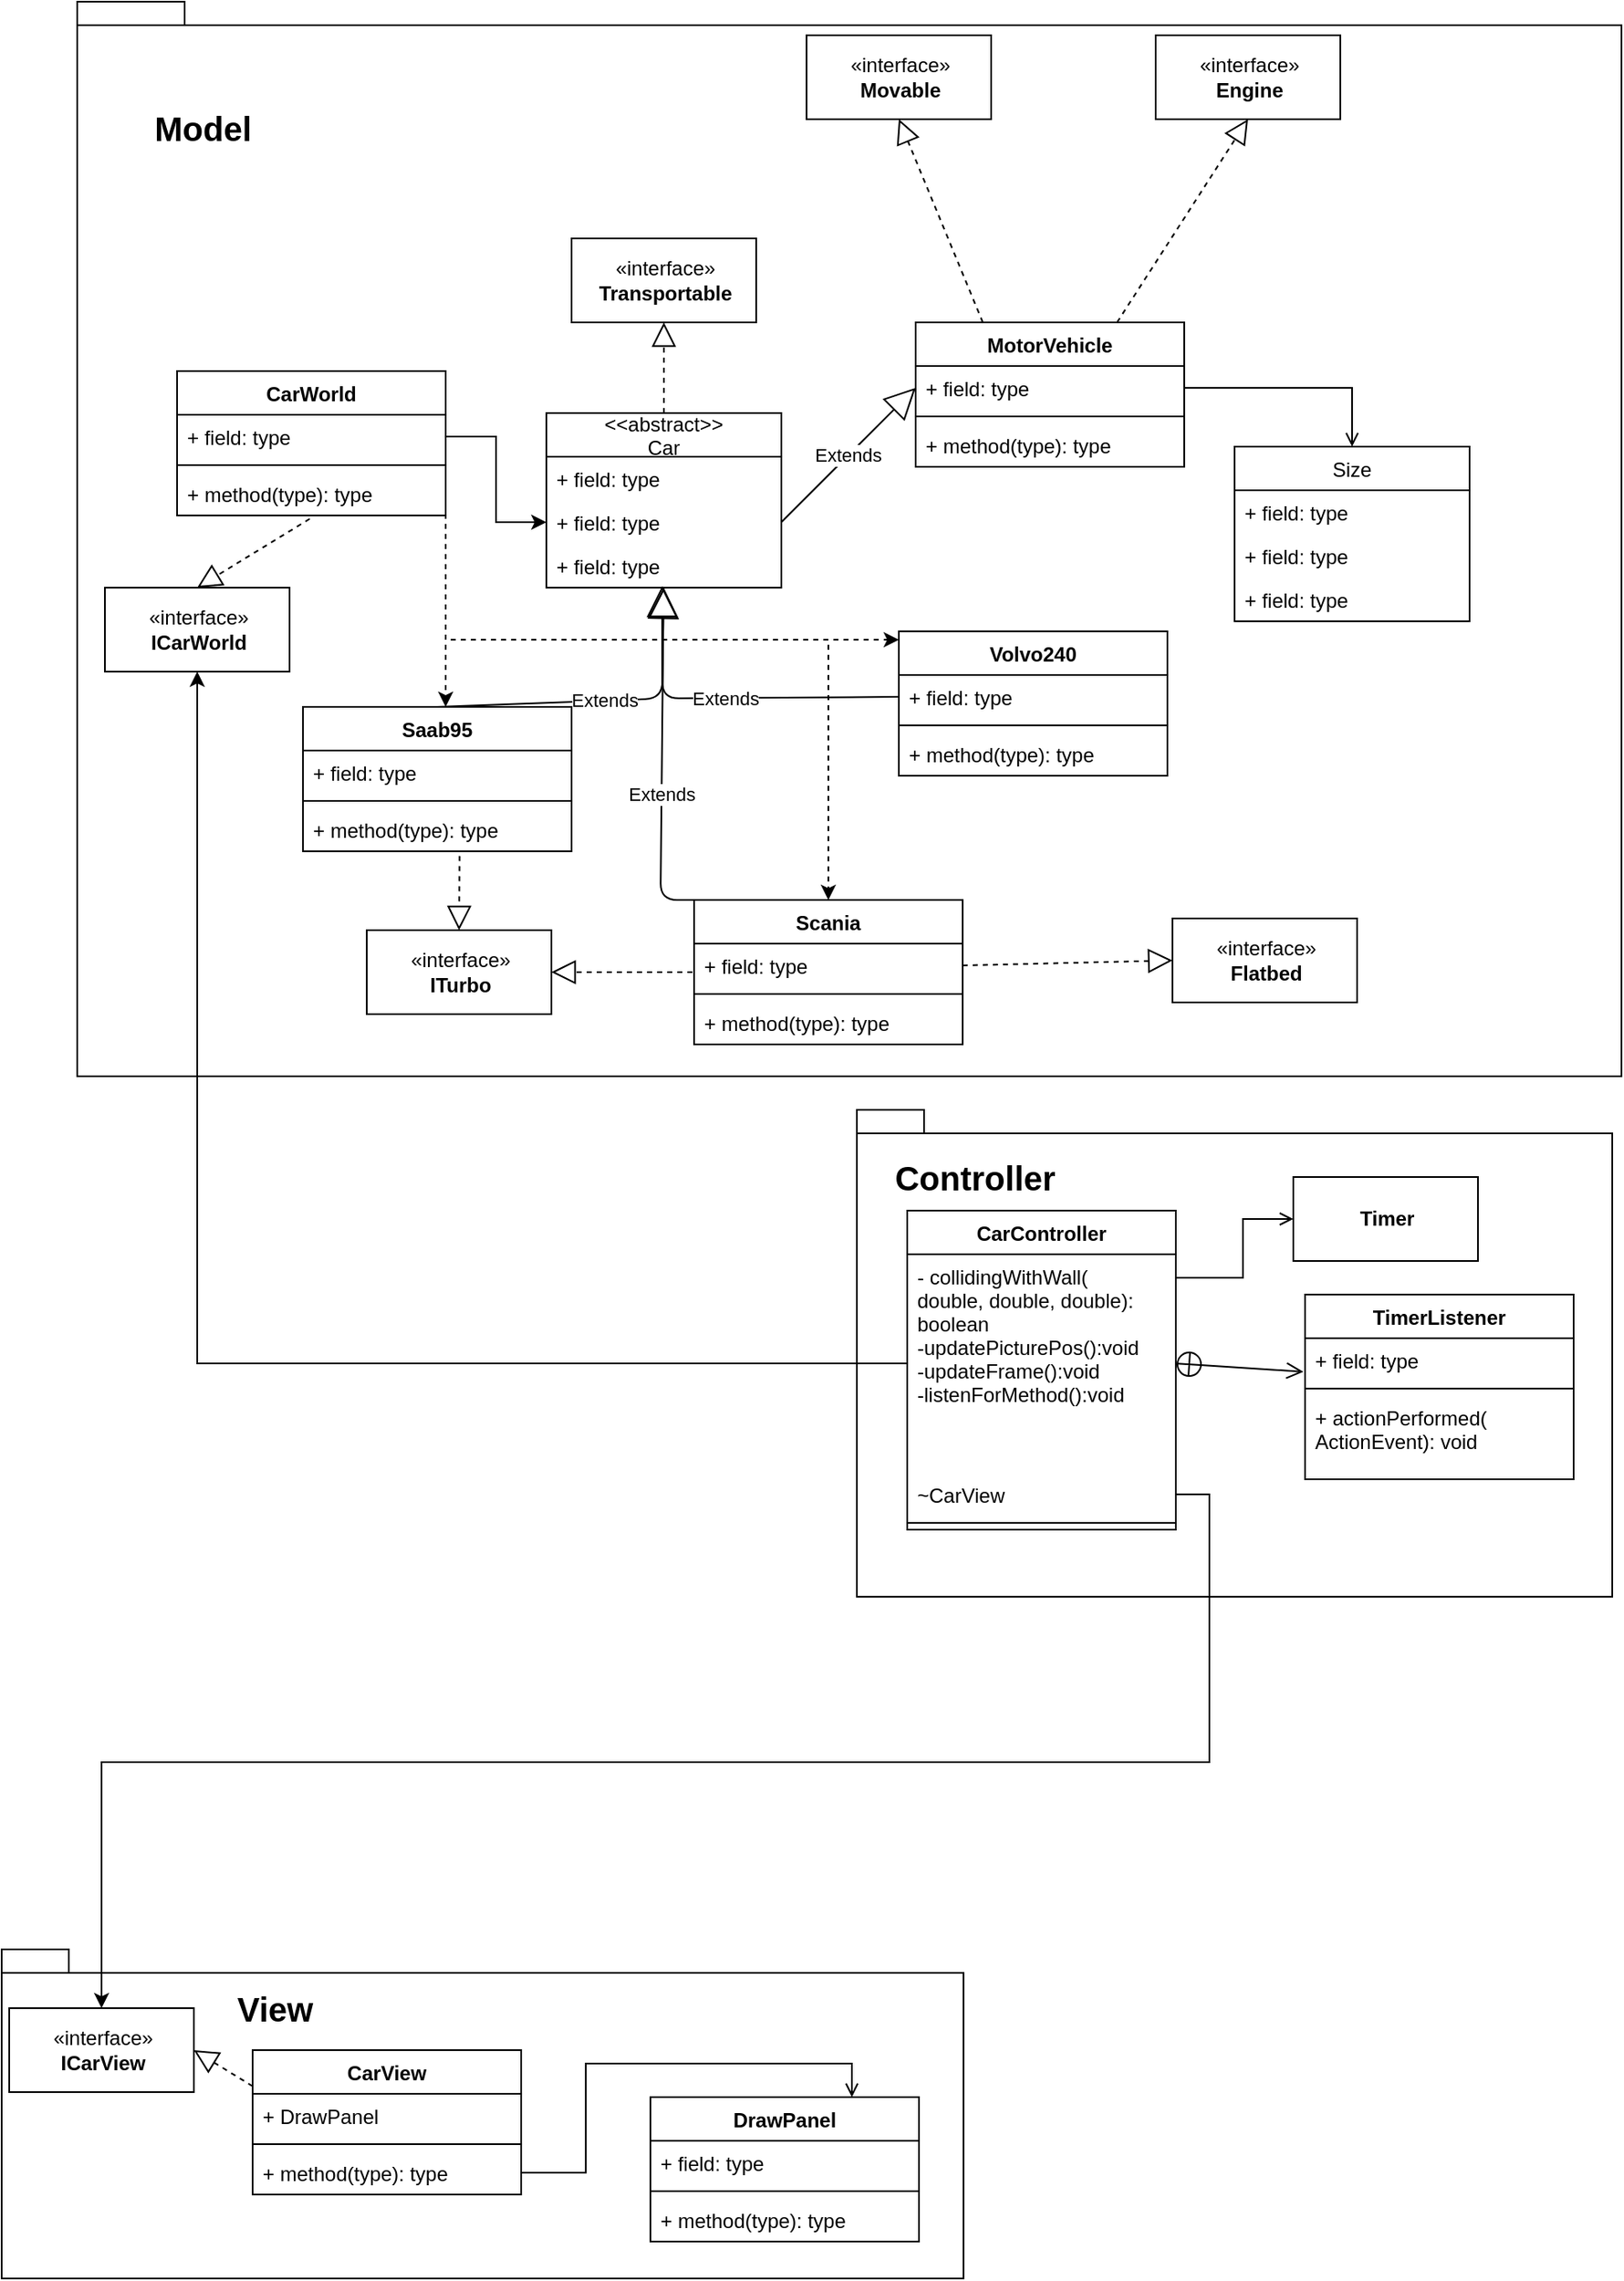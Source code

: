 <mxfile version="12.3.3" type="github" pages="1">
  <diagram name="Page-1" id="b5b7bab2-c9e2-2cf4-8b2a-24fd1a2a6d21">
    <mxGraphModel dx="1221" dy="1851" grid="1" gridSize="10" guides="1" tooltips="1" connect="1" arrows="1" fold="1" page="1" pageScale="1" pageWidth="1027" pageHeight="1169" background="#ffffff" math="0" shadow="0">
      <root>
        <mxCell id="0"/>
        <mxCell id="1" parent="0"/>
        <mxCell id="50sDM0IluNqHPnj_dnaF-17" value="" style="shape=folder;fontStyle=1;spacingTop=10;tabWidth=40;tabHeight=14;tabPosition=left;html=1;" parent="1" vertex="1">
          <mxGeometry x="517.5" y="-460" width="450" height="290" as="geometry"/>
        </mxCell>
        <mxCell id="50sDM0IluNqHPnj_dnaF-10" value="" style="shape=folder;fontStyle=1;spacingTop=10;tabWidth=40;tabHeight=14;tabPosition=left;html=1;" parent="1" vertex="1">
          <mxGeometry x="8" y="40" width="573" height="196" as="geometry"/>
        </mxCell>
        <mxCell id="50sDM0IluNqHPnj_dnaF-9" value="" style="shape=folder;fontStyle=1;spacingTop=10;tabWidth=40;tabHeight=14;tabPosition=left;html=1;" parent="1" vertex="1">
          <mxGeometry x="53" y="-1120" width="920" height="640" as="geometry"/>
        </mxCell>
        <mxCell id="A2BCTbo7lUN5HEoxAGUj-3" value="&lt;&lt;abstract&gt;&gt;&#xa;Car" style="swimlane;fontStyle=0;childLayout=stackLayout;horizontal=1;startSize=26;fillColor=none;horizontalStack=0;resizeParent=1;resizeParentMax=0;resizeLast=0;collapsible=1;marginBottom=0;" parent="1" vertex="1">
          <mxGeometry x="332.5" y="-875" width="140" height="104" as="geometry"/>
        </mxCell>
        <mxCell id="A2BCTbo7lUN5HEoxAGUj-4" value="+ field: type" style="text;strokeColor=none;fillColor=none;align=left;verticalAlign=top;spacingLeft=4;spacingRight=4;overflow=hidden;rotatable=0;points=[[0,0.5],[1,0.5]];portConstraint=eastwest;" parent="A2BCTbo7lUN5HEoxAGUj-3" vertex="1">
          <mxGeometry y="26" width="140" height="26" as="geometry"/>
        </mxCell>
        <mxCell id="A2BCTbo7lUN5HEoxAGUj-5" value="+ field: type" style="text;strokeColor=none;fillColor=none;align=left;verticalAlign=top;spacingLeft=4;spacingRight=4;overflow=hidden;rotatable=0;points=[[0,0.5],[1,0.5]];portConstraint=eastwest;" parent="A2BCTbo7lUN5HEoxAGUj-3" vertex="1">
          <mxGeometry y="52" width="140" height="26" as="geometry"/>
        </mxCell>
        <mxCell id="A2BCTbo7lUN5HEoxAGUj-6" value="+ field: type" style="text;strokeColor=none;fillColor=none;align=left;verticalAlign=top;spacingLeft=4;spacingRight=4;overflow=hidden;rotatable=0;points=[[0,0.5],[1,0.5]];portConstraint=eastwest;" parent="A2BCTbo7lUN5HEoxAGUj-3" vertex="1">
          <mxGeometry y="78" width="140" height="26" as="geometry"/>
        </mxCell>
        <mxCell id="A2BCTbo7lUN5HEoxAGUj-7" value="«interface»&lt;br&gt;&lt;b&gt;Transportable&lt;/b&gt;" style="html=1;" parent="1" vertex="1">
          <mxGeometry x="347.5" y="-979" width="110" height="50" as="geometry"/>
        </mxCell>
        <mxCell id="A2BCTbo7lUN5HEoxAGUj-8" value="«interface»&lt;br&gt;&lt;b&gt;ITurbo&lt;/b&gt;" style="html=1;" parent="1" vertex="1">
          <mxGeometry x="225.5" y="-567" width="110" height="50" as="geometry"/>
        </mxCell>
        <mxCell id="A2BCTbo7lUN5HEoxAGUj-9" value="«interface»&lt;br&gt;&lt;b&gt;Flatbed&lt;/b&gt;" style="html=1;" parent="1" vertex="1">
          <mxGeometry x="705.5" y="-574" width="110" height="50" as="geometry"/>
        </mxCell>
        <mxCell id="A2BCTbo7lUN5HEoxAGUj-10" value="«interface»&lt;br&gt;&lt;b&gt;Engine&lt;/b&gt;" style="html=1;" parent="1" vertex="1">
          <mxGeometry x="695.5" y="-1100" width="110" height="50" as="geometry"/>
        </mxCell>
        <mxCell id="A2BCTbo7lUN5HEoxAGUj-11" value="«interface»&lt;br&gt;&lt;b&gt;Movable&lt;/b&gt;" style="html=1;" parent="1" vertex="1">
          <mxGeometry x="487.5" y="-1100" width="110" height="50" as="geometry"/>
        </mxCell>
        <mxCell id="A2BCTbo7lUN5HEoxAGUj-12" value="" style="endArrow=block;dashed=1;endFill=0;endSize=12;html=1;entryX=0.5;entryY=1;entryDx=0;entryDy=0;exitX=0.5;exitY=0;exitDx=0;exitDy=0;" parent="1" source="A2BCTbo7lUN5HEoxAGUj-3" target="A2BCTbo7lUN5HEoxAGUj-7" edge="1">
          <mxGeometry width="160" relative="1" as="geometry">
            <mxPoint x="292.5" y="-915" as="sourcePoint"/>
            <mxPoint x="292.5" y="-785" as="targetPoint"/>
          </mxGeometry>
        </mxCell>
        <mxCell id="A2BCTbo7lUN5HEoxAGUj-13" value="MotorVehicle" style="swimlane;fontStyle=1;align=center;verticalAlign=top;childLayout=stackLayout;horizontal=1;startSize=26;horizontalStack=0;resizeParent=1;resizeParentMax=0;resizeLast=0;collapsible=1;marginBottom=0;" parent="1" vertex="1">
          <mxGeometry x="552.5" y="-929" width="160" height="86" as="geometry"/>
        </mxCell>
        <mxCell id="A2BCTbo7lUN5HEoxAGUj-14" value="+ field: type" style="text;strokeColor=none;fillColor=none;align=left;verticalAlign=top;spacingLeft=4;spacingRight=4;overflow=hidden;rotatable=0;points=[[0,0.5],[1,0.5]];portConstraint=eastwest;" parent="A2BCTbo7lUN5HEoxAGUj-13" vertex="1">
          <mxGeometry y="26" width="160" height="26" as="geometry"/>
        </mxCell>
        <mxCell id="A2BCTbo7lUN5HEoxAGUj-15" value="" style="line;strokeWidth=1;fillColor=none;align=left;verticalAlign=middle;spacingTop=-1;spacingLeft=3;spacingRight=3;rotatable=0;labelPosition=right;points=[];portConstraint=eastwest;" parent="A2BCTbo7lUN5HEoxAGUj-13" vertex="1">
          <mxGeometry y="52" width="160" height="8" as="geometry"/>
        </mxCell>
        <mxCell id="A2BCTbo7lUN5HEoxAGUj-16" value="+ method(type): type" style="text;strokeColor=none;fillColor=none;align=left;verticalAlign=top;spacingLeft=4;spacingRight=4;overflow=hidden;rotatable=0;points=[[0,0.5],[1,0.5]];portConstraint=eastwest;" parent="A2BCTbo7lUN5HEoxAGUj-13" vertex="1">
          <mxGeometry y="60" width="160" height="26" as="geometry"/>
        </mxCell>
        <mxCell id="A2BCTbo7lUN5HEoxAGUj-18" value="Extends" style="endArrow=block;endSize=16;endFill=0;html=1;exitX=1;exitY=0.5;exitDx=0;exitDy=0;entryX=0;entryY=0.5;entryDx=0;entryDy=0;" parent="1" source="A2BCTbo7lUN5HEoxAGUj-5" target="A2BCTbo7lUN5HEoxAGUj-14" edge="1">
          <mxGeometry width="160" relative="1" as="geometry">
            <mxPoint x="292.5" y="-665" as="sourcePoint"/>
            <mxPoint x="452.5" y="-665" as="targetPoint"/>
          </mxGeometry>
        </mxCell>
        <mxCell id="A2BCTbo7lUN5HEoxAGUj-19" value="Saab95" style="swimlane;fontStyle=1;align=center;verticalAlign=top;childLayout=stackLayout;horizontal=1;startSize=26;horizontalStack=0;resizeParent=1;resizeParentMax=0;resizeLast=0;collapsible=1;marginBottom=0;" parent="1" vertex="1">
          <mxGeometry x="187.5" y="-700" width="160" height="86" as="geometry"/>
        </mxCell>
        <mxCell id="A2BCTbo7lUN5HEoxAGUj-20" value="+ field: type" style="text;strokeColor=none;fillColor=none;align=left;verticalAlign=top;spacingLeft=4;spacingRight=4;overflow=hidden;rotatable=0;points=[[0,0.5],[1,0.5]];portConstraint=eastwest;" parent="A2BCTbo7lUN5HEoxAGUj-19" vertex="1">
          <mxGeometry y="26" width="160" height="26" as="geometry"/>
        </mxCell>
        <mxCell id="A2BCTbo7lUN5HEoxAGUj-21" value="" style="line;strokeWidth=1;fillColor=none;align=left;verticalAlign=middle;spacingTop=-1;spacingLeft=3;spacingRight=3;rotatable=0;labelPosition=right;points=[];portConstraint=eastwest;" parent="A2BCTbo7lUN5HEoxAGUj-19" vertex="1">
          <mxGeometry y="52" width="160" height="8" as="geometry"/>
        </mxCell>
        <mxCell id="A2BCTbo7lUN5HEoxAGUj-22" value="+ method(type): type" style="text;strokeColor=none;fillColor=none;align=left;verticalAlign=top;spacingLeft=4;spacingRight=4;overflow=hidden;rotatable=0;points=[[0,0.5],[1,0.5]];portConstraint=eastwest;" parent="A2BCTbo7lUN5HEoxAGUj-19" vertex="1">
          <mxGeometry y="60" width="160" height="26" as="geometry"/>
        </mxCell>
        <mxCell id="A2BCTbo7lUN5HEoxAGUj-23" value="" style="endArrow=block;dashed=1;endFill=0;endSize=12;html=1;exitX=0.25;exitY=0;exitDx=0;exitDy=0;entryX=0.5;entryY=1;entryDx=0;entryDy=0;" parent="1" source="A2BCTbo7lUN5HEoxAGUj-13" target="A2BCTbo7lUN5HEoxAGUj-11" edge="1">
          <mxGeometry width="160" relative="1" as="geometry">
            <mxPoint x="132.5" y="-655" as="sourcePoint"/>
            <mxPoint x="292.5" y="-655" as="targetPoint"/>
          </mxGeometry>
        </mxCell>
        <mxCell id="A2BCTbo7lUN5HEoxAGUj-24" value="Extends" style="endArrow=block;endSize=16;endFill=0;html=1;exitX=0.5;exitY=0;exitDx=0;exitDy=0;" parent="1" source="A2BCTbo7lUN5HEoxAGUj-19" target="A2BCTbo7lUN5HEoxAGUj-6" edge="1">
          <mxGeometry width="160" relative="1" as="geometry">
            <mxPoint x="262.5" y="-805" as="sourcePoint"/>
            <mxPoint x="212.5" y="-685" as="targetPoint"/>
            <Array as="points">
              <mxPoint x="401.5" y="-705"/>
            </Array>
          </mxGeometry>
        </mxCell>
        <mxCell id="A2BCTbo7lUN5HEoxAGUj-27" value="Volvo240" style="swimlane;fontStyle=1;align=center;verticalAlign=top;childLayout=stackLayout;horizontal=1;startSize=26;horizontalStack=0;resizeParent=1;resizeParentMax=0;resizeLast=0;collapsible=1;marginBottom=0;" parent="1" vertex="1">
          <mxGeometry x="542.5" y="-745" width="160" height="86" as="geometry"/>
        </mxCell>
        <mxCell id="A2BCTbo7lUN5HEoxAGUj-28" value="+ field: type" style="text;strokeColor=none;fillColor=none;align=left;verticalAlign=top;spacingLeft=4;spacingRight=4;overflow=hidden;rotatable=0;points=[[0,0.5],[1,0.5]];portConstraint=eastwest;" parent="A2BCTbo7lUN5HEoxAGUj-27" vertex="1">
          <mxGeometry y="26" width="160" height="26" as="geometry"/>
        </mxCell>
        <mxCell id="A2BCTbo7lUN5HEoxAGUj-29" value="" style="line;strokeWidth=1;fillColor=none;align=left;verticalAlign=middle;spacingTop=-1;spacingLeft=3;spacingRight=3;rotatable=0;labelPosition=right;points=[];portConstraint=eastwest;" parent="A2BCTbo7lUN5HEoxAGUj-27" vertex="1">
          <mxGeometry y="52" width="160" height="8" as="geometry"/>
        </mxCell>
        <mxCell id="A2BCTbo7lUN5HEoxAGUj-30" value="+ method(type): type" style="text;strokeColor=none;fillColor=none;align=left;verticalAlign=top;spacingLeft=4;spacingRight=4;overflow=hidden;rotatable=0;points=[[0,0.5],[1,0.5]];portConstraint=eastwest;" parent="A2BCTbo7lUN5HEoxAGUj-27" vertex="1">
          <mxGeometry y="60" width="160" height="26" as="geometry"/>
        </mxCell>
        <mxCell id="A2BCTbo7lUN5HEoxAGUj-31" value="Scania" style="swimlane;fontStyle=1;align=center;verticalAlign=top;childLayout=stackLayout;horizontal=1;startSize=26;horizontalStack=0;resizeParent=1;resizeParentMax=0;resizeLast=0;collapsible=1;marginBottom=0;" parent="1" vertex="1">
          <mxGeometry x="420.5" y="-585" width="160" height="86" as="geometry"/>
        </mxCell>
        <mxCell id="A2BCTbo7lUN5HEoxAGUj-32" value="+ field: type" style="text;strokeColor=none;fillColor=none;align=left;verticalAlign=top;spacingLeft=4;spacingRight=4;overflow=hidden;rotatable=0;points=[[0,0.5],[1,0.5]];portConstraint=eastwest;" parent="A2BCTbo7lUN5HEoxAGUj-31" vertex="1">
          <mxGeometry y="26" width="160" height="26" as="geometry"/>
        </mxCell>
        <mxCell id="A2BCTbo7lUN5HEoxAGUj-33" value="" style="line;strokeWidth=1;fillColor=none;align=left;verticalAlign=middle;spacingTop=-1;spacingLeft=3;spacingRight=3;rotatable=0;labelPosition=right;points=[];portConstraint=eastwest;" parent="A2BCTbo7lUN5HEoxAGUj-31" vertex="1">
          <mxGeometry y="52" width="160" height="8" as="geometry"/>
        </mxCell>
        <mxCell id="A2BCTbo7lUN5HEoxAGUj-34" value="+ method(type): type" style="text;strokeColor=none;fillColor=none;align=left;verticalAlign=top;spacingLeft=4;spacingRight=4;overflow=hidden;rotatable=0;points=[[0,0.5],[1,0.5]];portConstraint=eastwest;" parent="A2BCTbo7lUN5HEoxAGUj-31" vertex="1">
          <mxGeometry y="60" width="160" height="26" as="geometry"/>
        </mxCell>
        <mxCell id="A2BCTbo7lUN5HEoxAGUj-37" value="Extends" style="endArrow=block;endSize=16;endFill=0;html=1;exitX=0;exitY=0.5;exitDx=0;exitDy=0;entryX=0.493;entryY=0.962;entryDx=0;entryDy=0;entryPerimeter=0;" parent="1" source="A2BCTbo7lUN5HEoxAGUj-28" target="A2BCTbo7lUN5HEoxAGUj-6" edge="1">
          <mxGeometry width="160" relative="1" as="geometry">
            <mxPoint x="132.5" y="-655" as="sourcePoint"/>
            <mxPoint x="292.5" y="-655" as="targetPoint"/>
            <Array as="points">
              <mxPoint x="401.5" y="-705"/>
            </Array>
          </mxGeometry>
        </mxCell>
        <mxCell id="A2BCTbo7lUN5HEoxAGUj-38" value="Extends" style="endArrow=block;endSize=16;endFill=0;html=1;exitX=0.25;exitY=0;exitDx=0;exitDy=0;" parent="1" source="A2BCTbo7lUN5HEoxAGUj-31" target="A2BCTbo7lUN5HEoxAGUj-6" edge="1">
          <mxGeometry width="160" relative="1" as="geometry">
            <mxPoint x="105.5" y="-475" as="sourcePoint"/>
            <mxPoint x="375.5" y="-645" as="targetPoint"/>
            <Array as="points">
              <mxPoint x="400.5" y="-585"/>
            </Array>
          </mxGeometry>
        </mxCell>
        <mxCell id="A2BCTbo7lUN5HEoxAGUj-39" value="" style="endArrow=block;dashed=1;endFill=0;endSize=12;html=1;exitX=0.583;exitY=1.108;exitDx=0;exitDy=0;entryX=0.5;entryY=0;entryDx=0;entryDy=0;exitPerimeter=0;" parent="1" source="A2BCTbo7lUN5HEoxAGUj-22" target="A2BCTbo7lUN5HEoxAGUj-8" edge="1">
          <mxGeometry width="160" relative="1" as="geometry">
            <mxPoint x="105.5" y="-475" as="sourcePoint"/>
            <mxPoint x="265.5" y="-475" as="targetPoint"/>
          </mxGeometry>
        </mxCell>
        <mxCell id="A2BCTbo7lUN5HEoxAGUj-40" value="" style="endArrow=block;dashed=1;endFill=0;endSize=12;html=1;entryX=1;entryY=0.5;entryDx=0;entryDy=0;" parent="1" edge="1" target="A2BCTbo7lUN5HEoxAGUj-8">
          <mxGeometry width="160" relative="1" as="geometry">
            <mxPoint x="419.5" y="-542" as="sourcePoint"/>
            <mxPoint x="420.5" y="-546" as="targetPoint"/>
          </mxGeometry>
        </mxCell>
        <mxCell id="A2BCTbo7lUN5HEoxAGUj-41" value="" style="endArrow=block;dashed=1;endFill=0;endSize=12;html=1;exitX=1;exitY=0.5;exitDx=0;exitDy=0;entryX=0;entryY=0.5;entryDx=0;entryDy=0;" parent="1" source="A2BCTbo7lUN5HEoxAGUj-32" target="A2BCTbo7lUN5HEoxAGUj-9" edge="1">
          <mxGeometry width="160" relative="1" as="geometry">
            <mxPoint x="190.5" y="-444" as="sourcePoint"/>
            <mxPoint x="660.5" y="-484" as="targetPoint"/>
          </mxGeometry>
        </mxCell>
        <mxCell id="A2BCTbo7lUN5HEoxAGUj-48" value="Size" style="swimlane;fontStyle=0;childLayout=stackLayout;horizontal=1;startSize=26;fillColor=none;horizontalStack=0;resizeParent=1;resizeParentMax=0;resizeLast=0;collapsible=1;marginBottom=0;" parent="1" vertex="1">
          <mxGeometry x="742.5" y="-855" width="140" height="104" as="geometry"/>
        </mxCell>
        <mxCell id="A2BCTbo7lUN5HEoxAGUj-49" value="+ field: type" style="text;strokeColor=none;fillColor=none;align=left;verticalAlign=top;spacingLeft=4;spacingRight=4;overflow=hidden;rotatable=0;points=[[0,0.5],[1,0.5]];portConstraint=eastwest;" parent="A2BCTbo7lUN5HEoxAGUj-48" vertex="1">
          <mxGeometry y="26" width="140" height="26" as="geometry"/>
        </mxCell>
        <mxCell id="A2BCTbo7lUN5HEoxAGUj-50" value="+ field: type" style="text;strokeColor=none;fillColor=none;align=left;verticalAlign=top;spacingLeft=4;spacingRight=4;overflow=hidden;rotatable=0;points=[[0,0.5],[1,0.5]];portConstraint=eastwest;" parent="A2BCTbo7lUN5HEoxAGUj-48" vertex="1">
          <mxGeometry y="52" width="140" height="26" as="geometry"/>
        </mxCell>
        <mxCell id="A2BCTbo7lUN5HEoxAGUj-51" value="+ field: type" style="text;strokeColor=none;fillColor=none;align=left;verticalAlign=top;spacingLeft=4;spacingRight=4;overflow=hidden;rotatable=0;points=[[0,0.5],[1,0.5]];portConstraint=eastwest;" parent="A2BCTbo7lUN5HEoxAGUj-48" vertex="1">
          <mxGeometry y="78" width="140" height="26" as="geometry"/>
        </mxCell>
        <mxCell id="A2BCTbo7lUN5HEoxAGUj-53" style="edgeStyle=orthogonalEdgeStyle;rounded=0;orthogonalLoop=1;jettySize=auto;html=1;exitX=1;exitY=0.5;exitDx=0;exitDy=0;entryX=0.5;entryY=0;entryDx=0;entryDy=0;endArrow=open;endFill=0;" parent="1" source="A2BCTbo7lUN5HEoxAGUj-14" target="A2BCTbo7lUN5HEoxAGUj-48" edge="1">
          <mxGeometry relative="1" as="geometry"/>
        </mxCell>
        <mxCell id="A2BCTbo7lUN5HEoxAGUj-54" value="&lt;b&gt;Timer&lt;/b&gt;" style="html=1;" parent="1" vertex="1">
          <mxGeometry x="777.5" y="-420" width="110" height="50" as="geometry"/>
        </mxCell>
        <mxCell id="A2BCTbo7lUN5HEoxAGUj-55" value="CarView" style="swimlane;fontStyle=1;align=center;verticalAlign=top;childLayout=stackLayout;horizontal=1;startSize=26;horizontalStack=0;resizeParent=1;resizeParentMax=0;resizeLast=0;collapsible=1;marginBottom=0;" parent="1" vertex="1">
          <mxGeometry x="157.5" y="100" width="160" height="86" as="geometry"/>
        </mxCell>
        <mxCell id="A2BCTbo7lUN5HEoxAGUj-56" value="+ DrawPanel" style="text;strokeColor=none;fillColor=none;align=left;verticalAlign=top;spacingLeft=4;spacingRight=4;overflow=hidden;rotatable=0;points=[[0,0.5],[1,0.5]];portConstraint=eastwest;" parent="A2BCTbo7lUN5HEoxAGUj-55" vertex="1">
          <mxGeometry y="26" width="160" height="26" as="geometry"/>
        </mxCell>
        <mxCell id="A2BCTbo7lUN5HEoxAGUj-57" value="" style="line;strokeWidth=1;fillColor=none;align=left;verticalAlign=middle;spacingTop=-1;spacingLeft=3;spacingRight=3;rotatable=0;labelPosition=right;points=[];portConstraint=eastwest;" parent="A2BCTbo7lUN5HEoxAGUj-55" vertex="1">
          <mxGeometry y="52" width="160" height="8" as="geometry"/>
        </mxCell>
        <mxCell id="A2BCTbo7lUN5HEoxAGUj-58" value="+ method(type): type" style="text;strokeColor=none;fillColor=none;align=left;verticalAlign=top;spacingLeft=4;spacingRight=4;overflow=hidden;rotatable=0;points=[[0,0.5],[1,0.5]];portConstraint=eastwest;" parent="A2BCTbo7lUN5HEoxAGUj-55" vertex="1">
          <mxGeometry y="60" width="160" height="26" as="geometry"/>
        </mxCell>
        <mxCell id="A2BCTbo7lUN5HEoxAGUj-59" value="CarController" style="swimlane;fontStyle=1;align=center;verticalAlign=top;childLayout=stackLayout;horizontal=1;startSize=26;horizontalStack=0;resizeParent=1;resizeParentMax=0;resizeLast=0;collapsible=1;marginBottom=0;" parent="1" vertex="1">
          <mxGeometry x="547.5" y="-400" width="160" height="190" as="geometry">
            <mxRectangle x="30" y="404" width="110" height="26" as="alternateBounds"/>
          </mxGeometry>
        </mxCell>
        <mxCell id="A2BCTbo7lUN5HEoxAGUj-62" value="- collidingWithWall(&#xa;double, double, double): &#xa;boolean&#xa;-updatePicturePos():void&#xa;-updateFrame():void&#xa;-listenForMethod():void" style="text;strokeColor=none;fillColor=none;align=left;verticalAlign=top;spacingLeft=4;spacingRight=4;overflow=hidden;rotatable=0;points=[[0,0.5],[1,0.5]];portConstraint=eastwest;" parent="A2BCTbo7lUN5HEoxAGUj-59" vertex="1">
          <mxGeometry y="26" width="160" height="130" as="geometry"/>
        </mxCell>
        <mxCell id="A2BCTbo7lUN5HEoxAGUj-60" value="~CarView" style="text;strokeColor=none;fillColor=none;align=left;verticalAlign=top;spacingLeft=4;spacingRight=4;overflow=hidden;rotatable=0;points=[[0,0.5],[1,0.5]];portConstraint=eastwest;" parent="A2BCTbo7lUN5HEoxAGUj-59" vertex="1">
          <mxGeometry y="156" width="160" height="26" as="geometry"/>
        </mxCell>
        <mxCell id="A2BCTbo7lUN5HEoxAGUj-61" value="" style="line;strokeWidth=1;fillColor=none;align=left;verticalAlign=middle;spacingTop=-1;spacingLeft=3;spacingRight=3;rotatable=0;labelPosition=right;points=[];portConstraint=eastwest;" parent="A2BCTbo7lUN5HEoxAGUj-59" vertex="1">
          <mxGeometry y="182" width="160" height="8" as="geometry"/>
        </mxCell>
        <mxCell id="A2BCTbo7lUN5HEoxAGUj-65" style="edgeStyle=orthogonalEdgeStyle;rounded=0;orthogonalLoop=1;jettySize=auto;html=1;endArrow=open;endFill=0;" parent="1" edge="1">
          <mxGeometry relative="1" as="geometry">
            <mxPoint x="707.5" y="-360" as="sourcePoint"/>
            <mxPoint x="777.5" y="-395" as="targetPoint"/>
            <Array as="points">
              <mxPoint x="747.5" y="-360"/>
              <mxPoint x="747.5" y="-395"/>
            </Array>
          </mxGeometry>
        </mxCell>
        <mxCell id="A2BCTbo7lUN5HEoxAGUj-75" value="DrawPanel" style="swimlane;fontStyle=1;align=center;verticalAlign=top;childLayout=stackLayout;horizontal=1;startSize=26;horizontalStack=0;resizeParent=1;resizeParentMax=0;resizeLast=0;collapsible=1;marginBottom=0;" parent="1" vertex="1">
          <mxGeometry x="394.5" y="128" width="160" height="86" as="geometry"/>
        </mxCell>
        <mxCell id="A2BCTbo7lUN5HEoxAGUj-76" value="+ field: type" style="text;strokeColor=none;fillColor=none;align=left;verticalAlign=top;spacingLeft=4;spacingRight=4;overflow=hidden;rotatable=0;points=[[0,0.5],[1,0.5]];portConstraint=eastwest;" parent="A2BCTbo7lUN5HEoxAGUj-75" vertex="1">
          <mxGeometry y="26" width="160" height="26" as="geometry"/>
        </mxCell>
        <mxCell id="A2BCTbo7lUN5HEoxAGUj-77" value="" style="line;strokeWidth=1;fillColor=none;align=left;verticalAlign=middle;spacingTop=-1;spacingLeft=3;spacingRight=3;rotatable=0;labelPosition=right;points=[];portConstraint=eastwest;" parent="A2BCTbo7lUN5HEoxAGUj-75" vertex="1">
          <mxGeometry y="52" width="160" height="8" as="geometry"/>
        </mxCell>
        <mxCell id="A2BCTbo7lUN5HEoxAGUj-78" value="+ method(type): type" style="text;strokeColor=none;fillColor=none;align=left;verticalAlign=top;spacingLeft=4;spacingRight=4;overflow=hidden;rotatable=0;points=[[0,0.5],[1,0.5]];portConstraint=eastwest;" parent="A2BCTbo7lUN5HEoxAGUj-75" vertex="1">
          <mxGeometry y="60" width="160" height="26" as="geometry"/>
        </mxCell>
        <mxCell id="A2BCTbo7lUN5HEoxAGUj-79" style="edgeStyle=orthogonalEdgeStyle;rounded=0;orthogonalLoop=1;jettySize=auto;html=1;exitX=1;exitY=0.5;exitDx=0;exitDy=0;entryX=0.75;entryY=0;entryDx=0;entryDy=0;endArrow=open;endFill=0;" parent="1" source="A2BCTbo7lUN5HEoxAGUj-58" target="A2BCTbo7lUN5HEoxAGUj-75" edge="1">
          <mxGeometry relative="1" as="geometry"/>
        </mxCell>
        <mxCell id="50sDM0IluNqHPnj_dnaF-2" value="TimerListener" style="swimlane;fontStyle=1;align=center;verticalAlign=top;childLayout=stackLayout;horizontal=1;startSize=26;horizontalStack=0;resizeParent=1;resizeParentMax=0;resizeLast=0;collapsible=1;marginBottom=0;" parent="1" vertex="1">
          <mxGeometry x="784.5" y="-350" width="160" height="110" as="geometry"/>
        </mxCell>
        <mxCell id="50sDM0IluNqHPnj_dnaF-3" value="+ field: type" style="text;strokeColor=none;fillColor=none;align=left;verticalAlign=top;spacingLeft=4;spacingRight=4;overflow=hidden;rotatable=0;points=[[0,0.5],[1,0.5]];portConstraint=eastwest;" parent="50sDM0IluNqHPnj_dnaF-2" vertex="1">
          <mxGeometry y="26" width="160" height="26" as="geometry"/>
        </mxCell>
        <mxCell id="50sDM0IluNqHPnj_dnaF-4" value="" style="line;strokeWidth=1;fillColor=none;align=left;verticalAlign=middle;spacingTop=-1;spacingLeft=3;spacingRight=3;rotatable=0;labelPosition=right;points=[];portConstraint=eastwest;" parent="50sDM0IluNqHPnj_dnaF-2" vertex="1">
          <mxGeometry y="52" width="160" height="8" as="geometry"/>
        </mxCell>
        <mxCell id="50sDM0IluNqHPnj_dnaF-5" value="+ actionPerformed(&#xa;ActionEvent): void " style="text;strokeColor=none;fillColor=none;align=left;verticalAlign=top;spacingLeft=4;spacingRight=4;overflow=hidden;rotatable=0;points=[[0,0.5],[1,0.5]];portConstraint=eastwest;" parent="50sDM0IluNqHPnj_dnaF-2" vertex="1">
          <mxGeometry y="60" width="160" height="50" as="geometry"/>
        </mxCell>
        <mxCell id="50sDM0IluNqHPnj_dnaF-12" value="«interface»&lt;br&gt;&lt;b&gt;ICarView&lt;/b&gt;" style="html=1;" parent="1" vertex="1">
          <mxGeometry x="12.5" y="75" width="110" height="50" as="geometry"/>
        </mxCell>
        <mxCell id="50sDM0IluNqHPnj_dnaF-14" style="edgeStyle=orthogonalEdgeStyle;rounded=0;orthogonalLoop=1;jettySize=auto;html=1;exitX=1;exitY=0.5;exitDx=0;exitDy=0;" parent="1" source="A2BCTbo7lUN5HEoxAGUj-60" target="50sDM0IluNqHPnj_dnaF-12" edge="1">
          <mxGeometry relative="1" as="geometry"/>
        </mxCell>
        <mxCell id="50sDM0IluNqHPnj_dnaF-18" value="" style="endArrow=open;startArrow=circlePlus;endFill=0;startFill=0;endSize=8;html=1;exitX=1;exitY=0.5;exitDx=0;exitDy=0;entryX=-0.006;entryY=0.769;entryDx=0;entryDy=0;entryPerimeter=0;" parent="1" source="A2BCTbo7lUN5HEoxAGUj-62" target="50sDM0IluNqHPnj_dnaF-3" edge="1">
          <mxGeometry width="160" relative="1" as="geometry">
            <mxPoint x="27.5" y="90" as="sourcePoint"/>
            <mxPoint x="187.5" y="90" as="targetPoint"/>
          </mxGeometry>
        </mxCell>
        <mxCell id="50sDM0IluNqHPnj_dnaF-19" value="CarWorld&#xa;" style="swimlane;fontStyle=1;align=center;verticalAlign=top;childLayout=stackLayout;horizontal=1;startSize=26;horizontalStack=0;resizeParent=1;resizeParentMax=0;resizeLast=0;collapsible=1;marginBottom=0;" parent="1" vertex="1">
          <mxGeometry x="112.5" y="-900" width="160" height="86" as="geometry">
            <mxRectangle x="110" y="170" width="90" height="26" as="alternateBounds"/>
          </mxGeometry>
        </mxCell>
        <mxCell id="50sDM0IluNqHPnj_dnaF-20" value="+ field: type" style="text;strokeColor=none;fillColor=none;align=left;verticalAlign=top;spacingLeft=4;spacingRight=4;overflow=hidden;rotatable=0;points=[[0,0.5],[1,0.5]];portConstraint=eastwest;" parent="50sDM0IluNqHPnj_dnaF-19" vertex="1">
          <mxGeometry y="26" width="160" height="26" as="geometry"/>
        </mxCell>
        <mxCell id="50sDM0IluNqHPnj_dnaF-21" value="" style="line;strokeWidth=1;fillColor=none;align=left;verticalAlign=middle;spacingTop=-1;spacingLeft=3;spacingRight=3;rotatable=0;labelPosition=right;points=[];portConstraint=eastwest;" parent="50sDM0IluNqHPnj_dnaF-19" vertex="1">
          <mxGeometry y="52" width="160" height="8" as="geometry"/>
        </mxCell>
        <mxCell id="50sDM0IluNqHPnj_dnaF-22" value="+ method(type): type" style="text;strokeColor=none;fillColor=none;align=left;verticalAlign=top;spacingLeft=4;spacingRight=4;overflow=hidden;rotatable=0;points=[[0,0.5],[1,0.5]];portConstraint=eastwest;" parent="50sDM0IluNqHPnj_dnaF-19" vertex="1">
          <mxGeometry y="60" width="160" height="26" as="geometry"/>
        </mxCell>
        <mxCell id="50sDM0IluNqHPnj_dnaF-23" value="«interface»&lt;br&gt;&lt;b&gt;ICarWorld&lt;/b&gt;" style="html=1;" parent="1" vertex="1">
          <mxGeometry x="69.5" y="-771" width="110" height="50" as="geometry"/>
        </mxCell>
        <mxCell id="50sDM0IluNqHPnj_dnaF-24" value="" style="endArrow=block;dashed=1;endFill=0;endSize=12;html=1;exitX=0.494;exitY=1.077;exitDx=0;exitDy=0;entryX=0.5;entryY=0;entryDx=0;entryDy=0;exitPerimeter=0;" parent="1" source="50sDM0IluNqHPnj_dnaF-22" target="50sDM0IluNqHPnj_dnaF-23" edge="1">
          <mxGeometry width="160" relative="1" as="geometry">
            <mxPoint x="-27.5" y="-886" as="sourcePoint"/>
            <mxPoint x="82.5" y="-316" as="targetPoint"/>
          </mxGeometry>
        </mxCell>
        <mxCell id="50sDM0IluNqHPnj_dnaF-25" style="edgeStyle=orthogonalEdgeStyle;rounded=0;orthogonalLoop=1;jettySize=auto;html=1;exitX=0;exitY=0.5;exitDx=0;exitDy=0;entryX=0.5;entryY=1;entryDx=0;entryDy=0;" parent="1" source="A2BCTbo7lUN5HEoxAGUj-62" target="50sDM0IluNqHPnj_dnaF-23" edge="1">
          <mxGeometry relative="1" as="geometry"/>
        </mxCell>
        <mxCell id="50sDM0IluNqHPnj_dnaF-26" style="edgeStyle=orthogonalEdgeStyle;rounded=0;orthogonalLoop=1;jettySize=auto;html=1;exitX=1;exitY=0.5;exitDx=0;exitDy=0;entryX=0;entryY=0.5;entryDx=0;entryDy=0;" parent="1" source="50sDM0IluNqHPnj_dnaF-20" target="A2BCTbo7lUN5HEoxAGUj-5" edge="1">
          <mxGeometry relative="1" as="geometry"/>
        </mxCell>
        <mxCell id="50sDM0IluNqHPnj_dnaF-27" style="edgeStyle=orthogonalEdgeStyle;rounded=0;orthogonalLoop=1;jettySize=auto;html=1;exitX=1;exitY=0.5;exitDx=0;exitDy=0;dashed=1;" parent="1" source="50sDM0IluNqHPnj_dnaF-22" edge="1">
          <mxGeometry relative="1" as="geometry">
            <mxPoint x="272.5" y="-700" as="targetPoint"/>
            <Array as="points">
              <mxPoint x="272.5" y="-790"/>
              <mxPoint x="272.5" y="-790"/>
            </Array>
          </mxGeometry>
        </mxCell>
        <mxCell id="50sDM0IluNqHPnj_dnaF-28" style="edgeStyle=orthogonalEdgeStyle;rounded=0;orthogonalLoop=1;jettySize=auto;html=1;exitX=1;exitY=0.5;exitDx=0;exitDy=0;entryX=0.5;entryY=0;entryDx=0;entryDy=0;dashed=1;" parent="1" source="50sDM0IluNqHPnj_dnaF-22" target="A2BCTbo7lUN5HEoxAGUj-31" edge="1">
          <mxGeometry relative="1" as="geometry">
            <Array as="points">
              <mxPoint x="272.5" y="-740"/>
              <mxPoint x="500.5" y="-740"/>
            </Array>
          </mxGeometry>
        </mxCell>
        <mxCell id="50sDM0IluNqHPnj_dnaF-29" style="edgeStyle=orthogonalEdgeStyle;rounded=0;orthogonalLoop=1;jettySize=auto;html=1;exitX=1;exitY=0.5;exitDx=0;exitDy=0;dashed=1;" parent="1" source="50sDM0IluNqHPnj_dnaF-22" target="A2BCTbo7lUN5HEoxAGUj-27" edge="1">
          <mxGeometry relative="1" as="geometry">
            <Array as="points">
              <mxPoint x="272.5" y="-740"/>
            </Array>
          </mxGeometry>
        </mxCell>
        <mxCell id="6hHU0qecmCUIPTqjAova-2" value="" style="endArrow=block;dashed=1;endFill=0;endSize=12;html=1;entryX=1;entryY=0.5;entryDx=0;entryDy=0;exitX=0;exitY=0.25;exitDx=0;exitDy=0;" edge="1" parent="1" source="A2BCTbo7lUN5HEoxAGUj-55" target="50sDM0IluNqHPnj_dnaF-12">
          <mxGeometry width="160" relative="1" as="geometry">
            <mxPoint x="10.5" y="260" as="sourcePoint"/>
            <mxPoint x="170.5" y="260" as="targetPoint"/>
          </mxGeometry>
        </mxCell>
        <mxCell id="6hHU0qecmCUIPTqjAova-3" value="" style="endArrow=block;dashed=1;endFill=0;endSize=12;html=1;entryX=0.5;entryY=1;entryDx=0;entryDy=0;exitX=0.75;exitY=0;exitDx=0;exitDy=0;" edge="1" parent="1" source="A2BCTbo7lUN5HEoxAGUj-13" target="A2BCTbo7lUN5HEoxAGUj-10">
          <mxGeometry width="160" relative="1" as="geometry">
            <mxPoint x="682.5" y="-980" as="sourcePoint"/>
            <mxPoint x="842.5" y="-980" as="targetPoint"/>
          </mxGeometry>
        </mxCell>
        <mxCell id="6hHU0qecmCUIPTqjAova-4" value="Model" style="text;html=1;strokeColor=none;fillColor=none;align=center;verticalAlign=middle;whiteSpace=wrap;rounded=0;fontStyle=1;fontSize=20;" vertex="1" parent="1">
          <mxGeometry x="62.5" y="-1100" width="130" height="110" as="geometry"/>
        </mxCell>
        <mxCell id="6hHU0qecmCUIPTqjAova-5" value="Controller" style="text;html=1;strokeColor=none;fillColor=none;align=center;verticalAlign=middle;whiteSpace=wrap;rounded=0;fontSize=20;fontStyle=1" vertex="1" parent="1">
          <mxGeometry x="567.5" y="-430" width="40" height="20" as="geometry"/>
        </mxCell>
        <mxCell id="6hHU0qecmCUIPTqjAova-6" value="&lt;b&gt;View&lt;/b&gt;" style="text;html=1;strokeColor=none;fillColor=none;align=center;verticalAlign=middle;whiteSpace=wrap;rounded=0;fontSize=20;" vertex="1" parent="1">
          <mxGeometry x="150.5" y="65" width="40" height="20" as="geometry"/>
        </mxCell>
      </root>
    </mxGraphModel>
  </diagram>
</mxfile>
